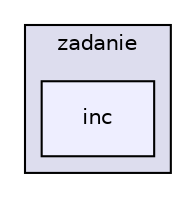 digraph "C:/Users/Ania/workspace/zadanie/inc/" {
  compound=true
  node [ fontsize="10", fontname="Helvetica"];
  edge [ labelfontsize="10", labelfontname="Helvetica"];
  subgraph clusterdir_13c5b1b01c16aef42a1238b9abcb8723 {
    graph [ bgcolor="#ddddee", pencolor="black", label="zadanie" fontname="Helvetica", fontsize="10", URL="dir_13c5b1b01c16aef42a1238b9abcb8723.html"]
  dir_a196cc08bd03509cd123a686b88f62dc [shape=box, label="inc", style="filled", fillcolor="#eeeeff", pencolor="black", URL="dir_a196cc08bd03509cd123a686b88f62dc.html"];
  }
}

